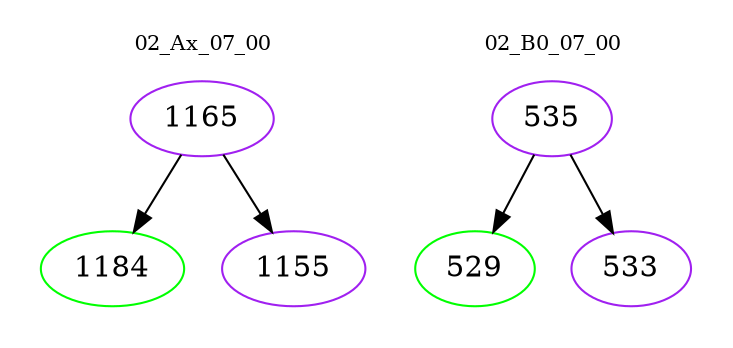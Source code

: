digraph{
subgraph cluster_0 {
color = white
label = "02_Ax_07_00";
fontsize=10;
T0_1165 [label="1165", color="purple"]
T0_1165 -> T0_1184 [color="black"]
T0_1184 [label="1184", color="green"]
T0_1165 -> T0_1155 [color="black"]
T0_1155 [label="1155", color="purple"]
}
subgraph cluster_1 {
color = white
label = "02_B0_07_00";
fontsize=10;
T1_535 [label="535", color="purple"]
T1_535 -> T1_529 [color="black"]
T1_529 [label="529", color="green"]
T1_535 -> T1_533 [color="black"]
T1_533 [label="533", color="purple"]
}
}
